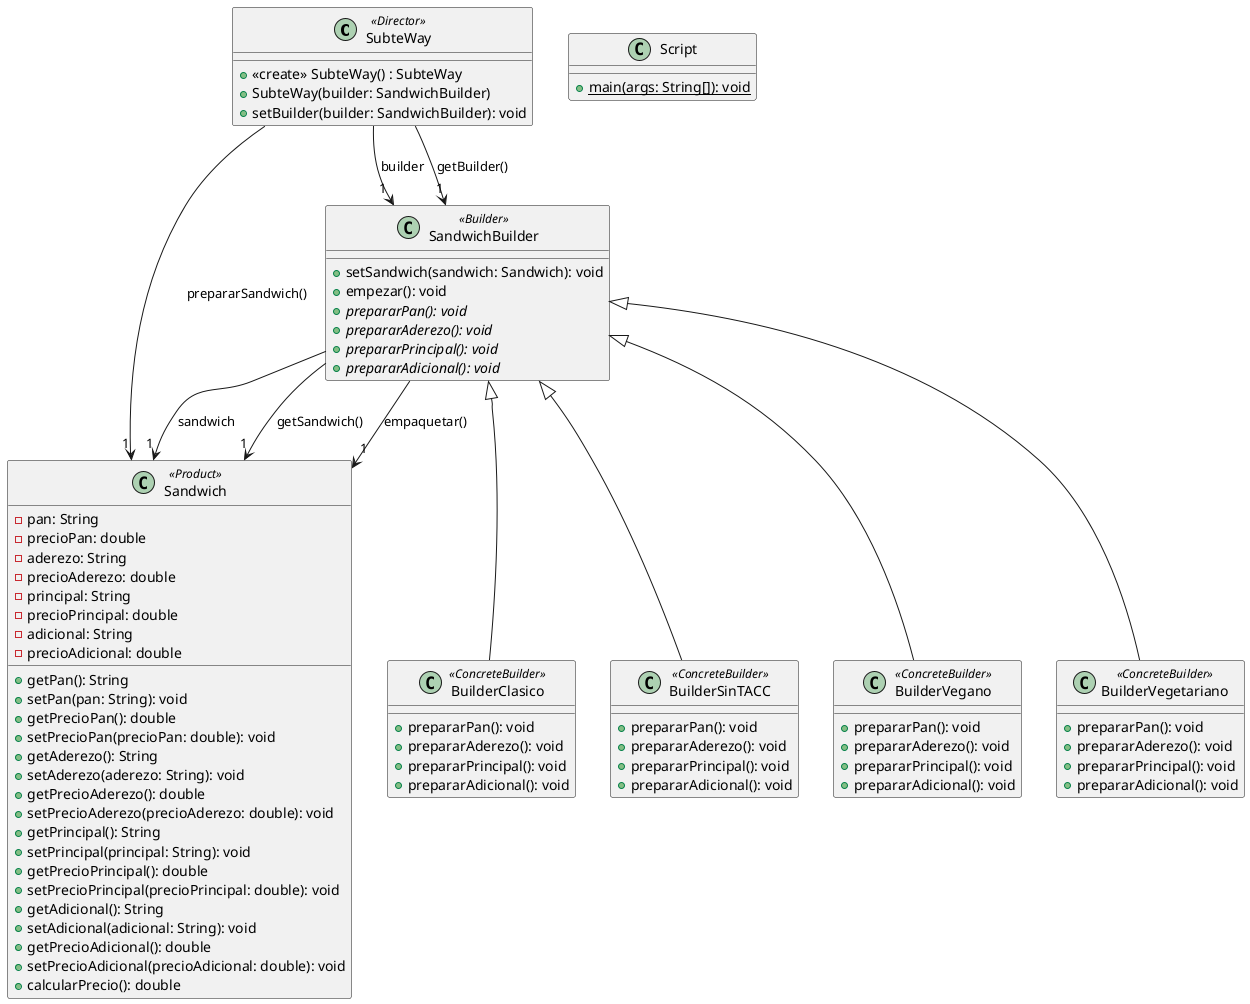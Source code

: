 @startuml
class SubteWay <<Director>>[[java:ar.edu.unlp.info.oo2.ej13_SubteWay.SubteWay]] {
	+<<create>> SubteWay() : SubteWay
	+SubteWay(builder: SandwichBuilder)
	+setBuilder(builder: SandwichBuilder): void
}
class SandwichBuilder {
}
SubteWay --> "1" SandwichBuilder : builder
class SandwichBuilder {
}
SubteWay --> "1" SandwichBuilder : getBuilder()
class Sandwich {
}
SubteWay --> "1" Sandwich : prepararSandwich()
class BuilderClasico <<ConcreteBuilder>>[[java:ar.edu.unlp.info.oo2.ej13_SubteWay.BuilderClasico]] {
	+prepararPan(): void
	+prepararAderezo(): void
	+prepararPrincipal(): void
	+prepararAdicional(): void
}
class SandwichBuilder {
}
SandwichBuilder <|-- BuilderClasico
class Script [[java:ar.edu.unlp.info.oo2.ej13_SubteWay.Script]] {
	+{static} main(args: String[]): void
}
class Sandwich [[java:ar.edu.unlp.info.oo2.ej13_SubteWay.Sandwich]] {
	-pan: String
	-precioPan: double
	-aderezo: String
	-precioAderezo: double
	-principal: String
	-precioPrincipal: double
	-adicional: String
	-precioAdicional: double
	+getPan(): String
	+setPan(pan: String): void
	+getPrecioPan(): double
	+setPrecioPan(precioPan: double): void
	+getAderezo(): String
	+setAderezo(aderezo: String): void
	+getPrecioAderezo(): double
	+setPrecioAderezo(precioAderezo: double): void
	+getPrincipal(): String
	+setPrincipal(principal: String): void
	+getPrecioPrincipal(): double
	+setPrecioPrincipal(precioPrincipal: double): void
	+getAdicional(): String
	+setAdicional(adicional: String): void
	+getPrecioAdicional(): double
	+setPrecioAdicional(precioAdicional: double): void
	+calcularPrecio(): double
}
abstract class SandwichBuilder [[java:ar.edu.unlp.info.oo2.ej13_SubteWay.SandwichBuilder]] {
	+setSandwich(sandwich: Sandwich): void
	+empezar(): void
	+{abstract} prepararPan(): void
	+{abstract} prepararAderezo(): void
	+{abstract} prepararPrincipal(): void
	+{abstract} prepararAdicional(): void
}
class Sandwich {
}
SandwichBuilder --> "1" Sandwich : sandwich
class Sandwich {
}
SandwichBuilder --> "1" Sandwich : getSandwich()
class Sandwich <<Product>> {
}
SandwichBuilder --> "1" Sandwich : empaquetar()
class BuilderSinTACC <<ConcreteBuilder>> [[java:ar.edu.unlp.info.oo2.ej13_SubteWay.BuilderSinTACC]] {
	+prepararPan(): void
	+prepararAderezo(): void
	+prepararPrincipal(): void
	+prepararAdicional(): void
}
class SandwichBuilder {
}
SandwichBuilder <|-- BuilderSinTACC
class BuilderVegano <<ConcreteBuilder>>[[java:ar.edu.unlp.info.oo2.ej13_SubteWay.BuilderVegano]] {
	+prepararPan(): void
	+prepararAderezo(): void
	+prepararPrincipal(): void
	+prepararAdicional(): void
}
class SandwichBuilder {
}
SandwichBuilder <|-- BuilderVegano
class BuilderVegetariano <<ConcreteBuilder>>[[java:ar.edu.unlp.info.oo2.ej13_SubteWay.BuilderVegetariano]] {
	+prepararPan(): void
	+prepararAderezo(): void
	+prepararPrincipal(): void
	+prepararAdicional(): void
}
class SandwichBuilder <<Builder>> {
}
SandwichBuilder <|-- BuilderVegetariano
@enduml